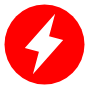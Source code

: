 <mxfile version="20.2.8" type="device"><diagram id="J2OuSg8uE9UjYtb7iVZ3" name="Seite-1"><mxGraphModel dx="998" dy="610" grid="1" gridSize="10" guides="1" tooltips="1" connect="1" arrows="1" fold="1" page="1" pageScale="1" pageWidth="827" pageHeight="1169" math="0" shadow="0"><root><mxCell id="0"/><mxCell id="1" parent="0"/><mxCell id="jsQkhQ0OJXzl_wamgXhh-3" value="" style="ellipse;whiteSpace=wrap;html=1;aspect=fixed;strokeWidth=0;fillColor=#FF0000;strokeColor=none;" parent="1" vertex="1"><mxGeometry x="80" y="50" width="40" height="40" as="geometry"/></mxCell><mxCell id="jsQkhQ0OJXzl_wamgXhh-12" value="" style="shape=image;verticalLabelPosition=bottom;labelBackgroundColor=default;verticalAlign=top;aspect=fixed;imageAspect=0;image=data:image/svg+xml,PHN2ZyB4bWxucz0iaHR0cDovL3d3dy53My5vcmcvMjAwMC9zdmciIGhlaWdodD0iMjQiIHdpZHRoPSIyNCIgdmlld0JveD0iMCAwIDI0IDI0IiB2ZXJzaW9uPSIxLjIiPiYjeGE7CTx0aXRsZT5saWdodG5pbmctYm9sdC1zdmc8L3RpdGxlPiYjeGE7CTxzdHlsZT4mI3hhOwkJLnMwIHsgZmlsbDogI2ZmZmZmZiB9ICYjeGE7CTwvc3R5bGU+JiN4YTsJPHBhdGggZD0ibTExIDE1aC01bDctMTR2OGg1bC03IDE0eiIgY2xhc3M9InMwIiBpZD0iTGF5ZXIiLz4mI3hhOzwvc3ZnPg==;rotation=15;" parent="1" vertex="1"><mxGeometry x="82.5" y="52.5" width="35" height="35" as="geometry"/></mxCell></root></mxGraphModel></diagram></mxfile>